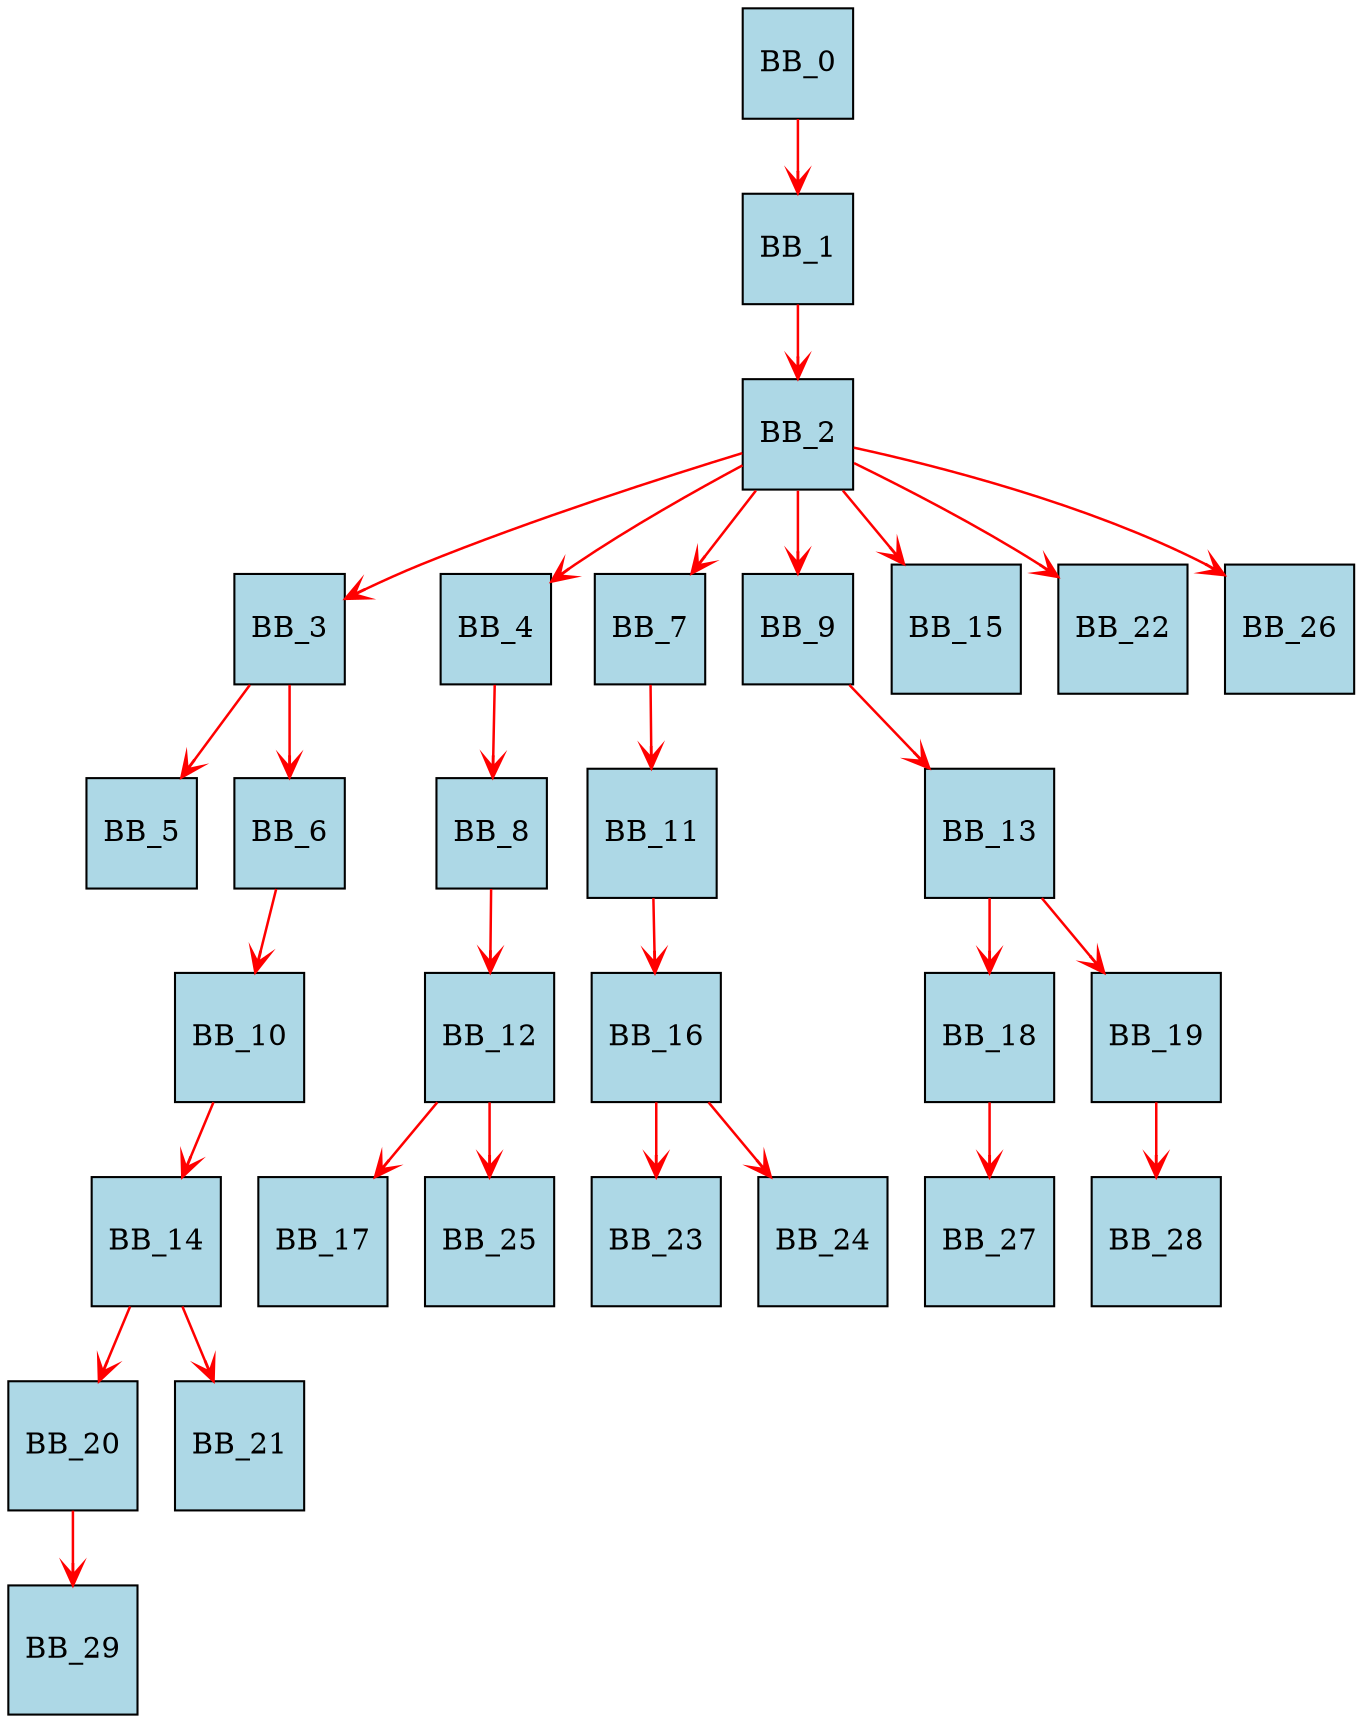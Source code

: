 digraph G {
	dpi = 100;
	fontname = "Comic Sans MS";
	fontsize = 20;
	rankdir  = TB;
node [shape = square, style = filled,fillcolor = "lightblue"];
edge [color = red, arrowhead = vee, arrowsize = 1, penwidth = 1.2];
BB_0 -> BB_1;
BB_1 -> BB_2;
BB_2 -> BB_3;
BB_2 -> BB_4;
BB_2 -> BB_7;
BB_2 -> BB_9;
BB_2 -> BB_15;
BB_2 -> BB_22;
BB_2 -> BB_26;
BB_3 -> BB_5;
BB_3 -> BB_6;
BB_4 -> BB_8;
BB_6 -> BB_10;
BB_7 -> BB_11;
BB_8 -> BB_12;
BB_9 -> BB_13;
BB_10 -> BB_14;
BB_11 -> BB_16;
BB_12 -> BB_17;
BB_12 -> BB_25;
BB_13 -> BB_18;
BB_13 -> BB_19;
BB_14 -> BB_20;
BB_14 -> BB_21;
BB_16 -> BB_23;
BB_16 -> BB_24;
BB_18 -> BB_27;
BB_19 -> BB_28;
BB_20 -> BB_29;
}
